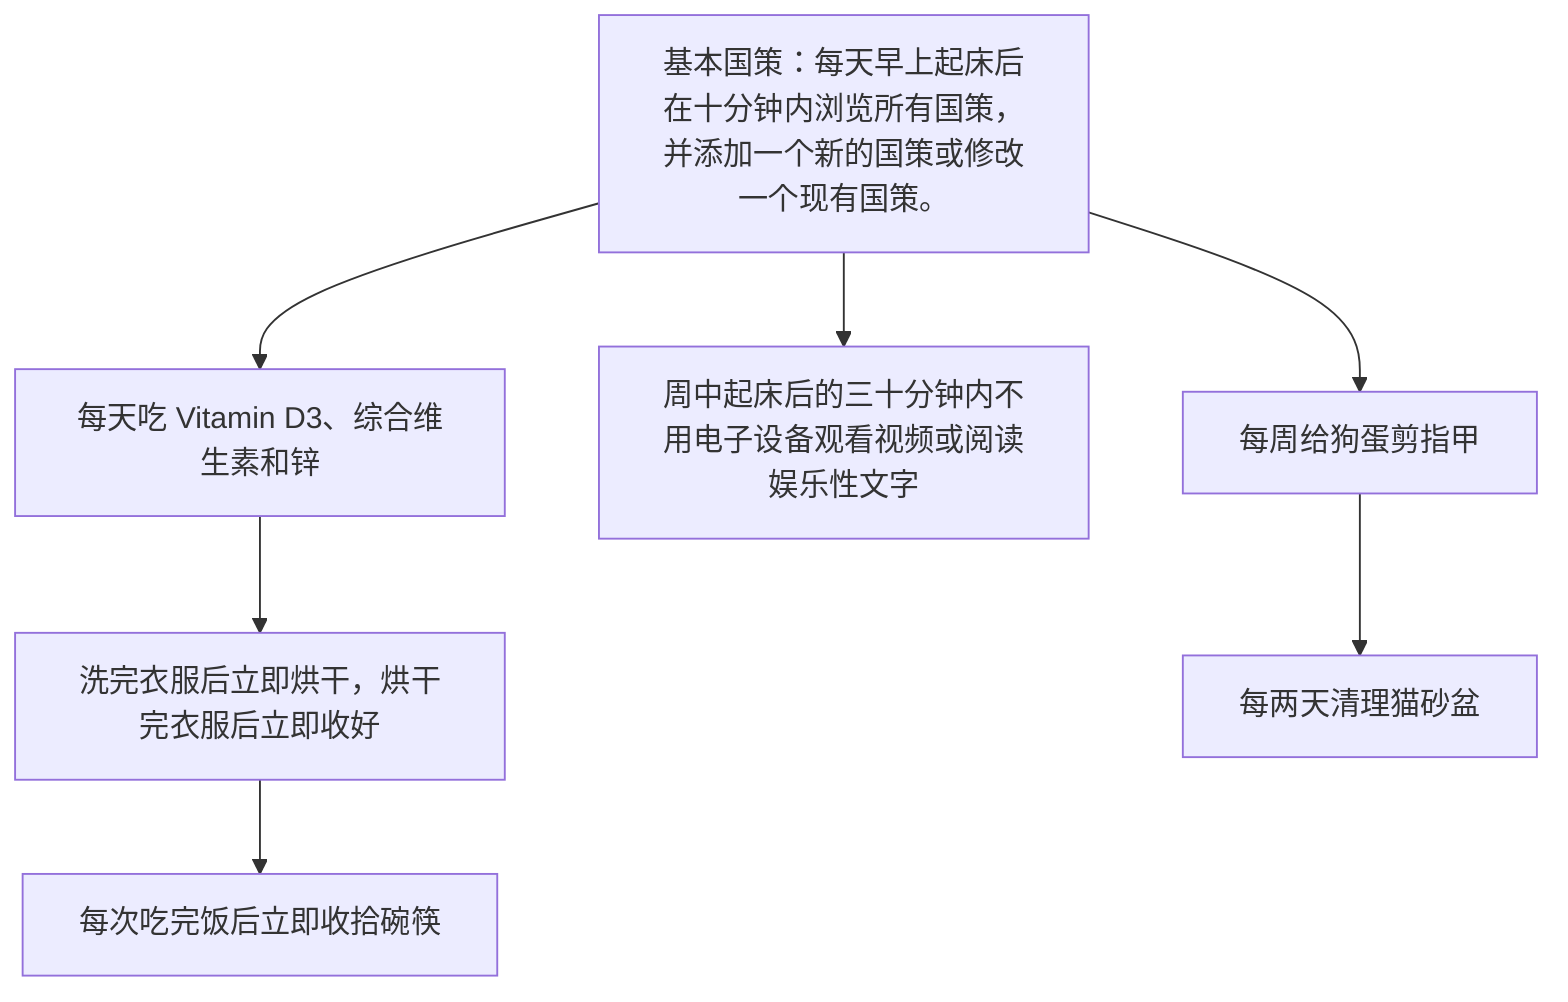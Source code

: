graph TD
    A[基本国策：每天早上起床后在十分钟内浏览所有国策，并添加一个新的国策或修改一个现有国策。]
    A --> B[每天吃 Vitamin D3、综合维生素和锌]
    B --> BA[洗完衣服后立即烘干，烘干完衣服后立即收好]
    BA --> BAA[每次吃完饭后立即收拾碗筷]
    A --> C[周中起床后的三十分钟内不用电子设备观看视频或阅读娱乐性文字]
    A --> D[每周给狗蛋剪指甲]
    D --> DA[每两天清理猫砂盆]
